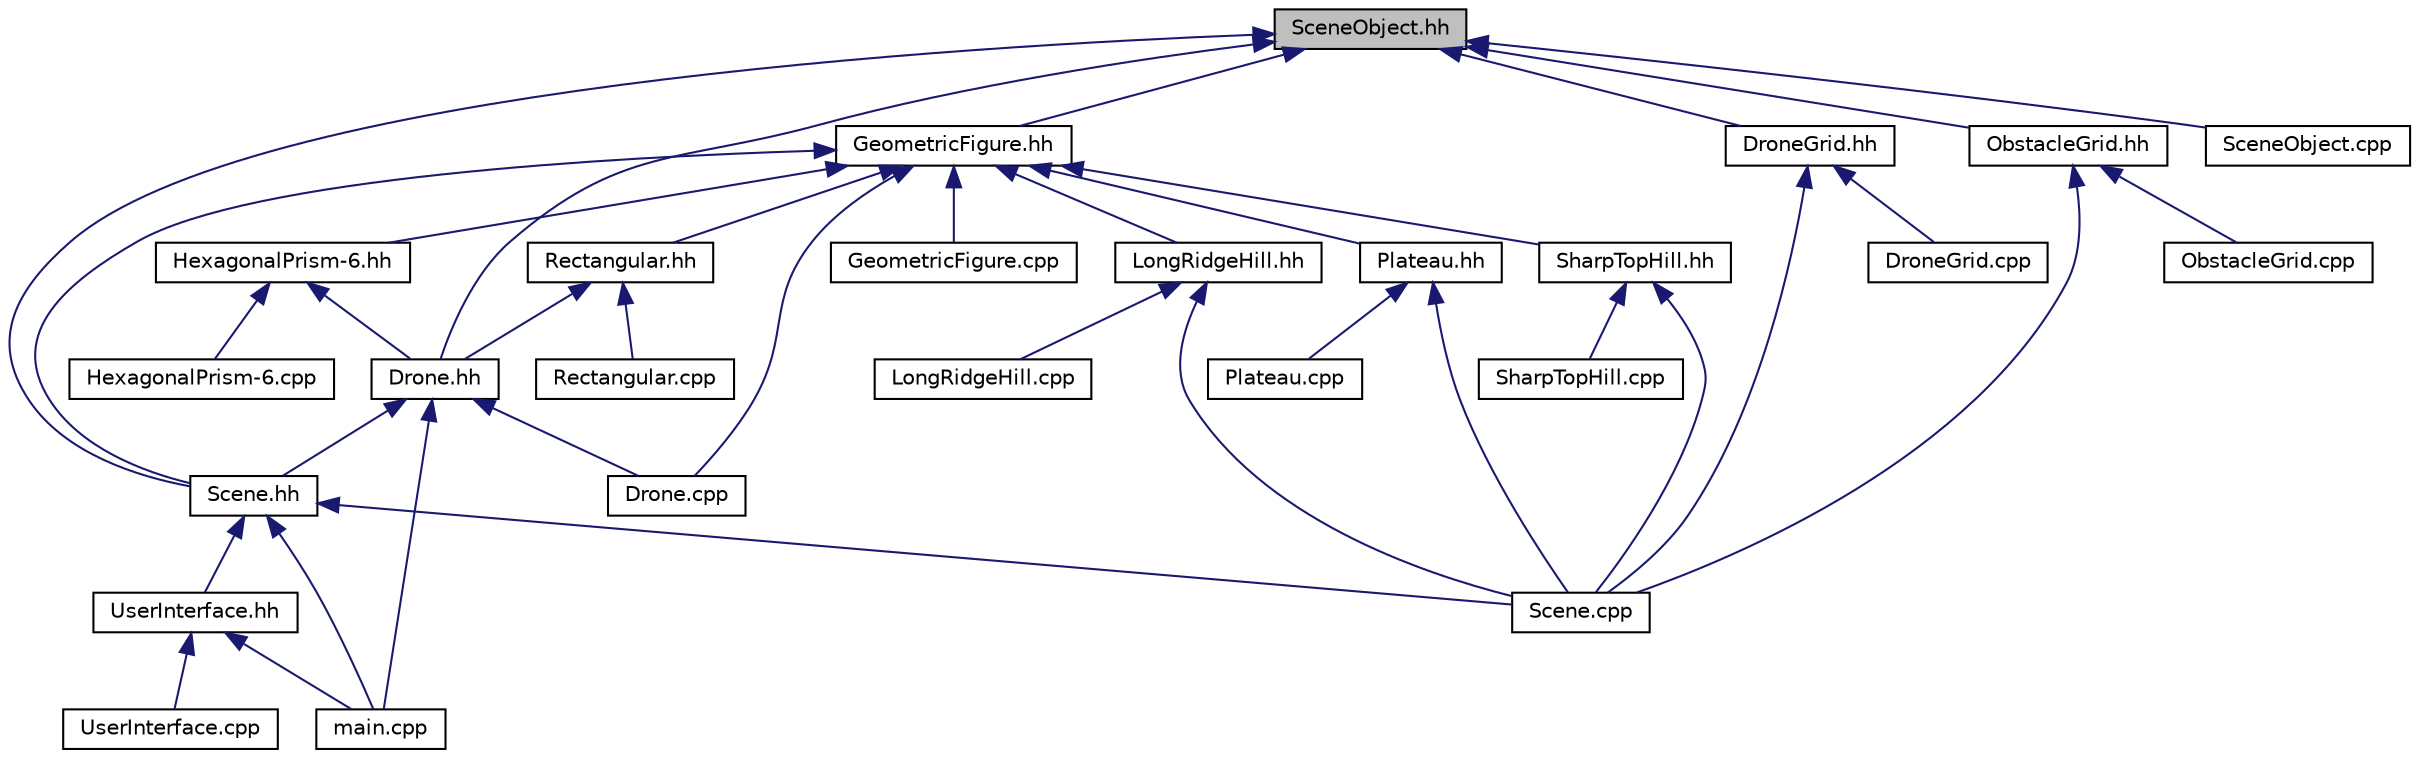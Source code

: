 digraph "SceneObject.hh"
{
 // LATEX_PDF_SIZE
  edge [fontname="Helvetica",fontsize="10",labelfontname="Helvetica",labelfontsize="10"];
  node [fontname="Helvetica",fontsize="10",shape=record];
  Node1 [label="SceneObject.hh",height=0.2,width=0.4,color="black", fillcolor="grey75", style="filled", fontcolor="black",tooltip=" "];
  Node1 -> Node2 [dir="back",color="midnightblue",fontsize="10",style="solid",fontname="Helvetica"];
  Node2 [label="GeometricFigure.hh",height=0.2,width=0.4,color="black", fillcolor="white", style="filled",URL="$_geometric_figure_8hh.html",tooltip=" "];
  Node2 -> Node3 [dir="back",color="midnightblue",fontsize="10",style="solid",fontname="Helvetica"];
  Node3 [label="Rectangular.hh",height=0.2,width=0.4,color="black", fillcolor="white", style="filled",URL="$_rectangular_8hh.html",tooltip=" "];
  Node3 -> Node4 [dir="back",color="midnightblue",fontsize="10",style="solid",fontname="Helvetica"];
  Node4 [label="Drone.hh",height=0.2,width=0.4,color="black", fillcolor="white", style="filled",URL="$_drone_8hh.html",tooltip=" "];
  Node4 -> Node5 [dir="back",color="midnightblue",fontsize="10",style="solid",fontname="Helvetica"];
  Node5 [label="Scene.hh",height=0.2,width=0.4,color="black", fillcolor="white", style="filled",URL="$_scene_8hh.html",tooltip=" "];
  Node5 -> Node6 [dir="back",color="midnightblue",fontsize="10",style="solid",fontname="Helvetica"];
  Node6 [label="UserInterface.hh",height=0.2,width=0.4,color="black", fillcolor="white", style="filled",URL="$_user_interface_8hh.html",tooltip=" "];
  Node6 -> Node7 [dir="back",color="midnightblue",fontsize="10",style="solid",fontname="Helvetica"];
  Node7 [label="main.cpp",height=0.2,width=0.4,color="black", fillcolor="white", style="filled",URL="$main_8cpp.html",tooltip=" "];
  Node6 -> Node8 [dir="back",color="midnightblue",fontsize="10",style="solid",fontname="Helvetica"];
  Node8 [label="UserInterface.cpp",height=0.2,width=0.4,color="black", fillcolor="white", style="filled",URL="$_user_interface_8cpp.html",tooltip=" "];
  Node5 -> Node7 [dir="back",color="midnightblue",fontsize="10",style="solid",fontname="Helvetica"];
  Node5 -> Node9 [dir="back",color="midnightblue",fontsize="10",style="solid",fontname="Helvetica"];
  Node9 [label="Scene.cpp",height=0.2,width=0.4,color="black", fillcolor="white", style="filled",URL="$_scene_8cpp.html",tooltip=" "];
  Node4 -> Node10 [dir="back",color="midnightblue",fontsize="10",style="solid",fontname="Helvetica"];
  Node10 [label="Drone.cpp",height=0.2,width=0.4,color="black", fillcolor="white", style="filled",URL="$_drone_8cpp.html",tooltip=" "];
  Node4 -> Node7 [dir="back",color="midnightblue",fontsize="10",style="solid",fontname="Helvetica"];
  Node3 -> Node11 [dir="back",color="midnightblue",fontsize="10",style="solid",fontname="Helvetica"];
  Node11 [label="Rectangular.cpp",height=0.2,width=0.4,color="black", fillcolor="white", style="filled",URL="$_rectangular_8cpp.html",tooltip=" "];
  Node2 -> Node12 [dir="back",color="midnightblue",fontsize="10",style="solid",fontname="Helvetica"];
  Node12 [label="HexagonalPrism-6.hh",height=0.2,width=0.4,color="black", fillcolor="white", style="filled",URL="$_hexagonal_prism-6_8hh.html",tooltip=" "];
  Node12 -> Node4 [dir="back",color="midnightblue",fontsize="10",style="solid",fontname="Helvetica"];
  Node12 -> Node13 [dir="back",color="midnightblue",fontsize="10",style="solid",fontname="Helvetica"];
  Node13 [label="HexagonalPrism-6.cpp",height=0.2,width=0.4,color="black", fillcolor="white", style="filled",URL="$_hexagonal_prism-6_8cpp.html",tooltip=" "];
  Node2 -> Node14 [dir="back",color="midnightblue",fontsize="10",style="solid",fontname="Helvetica"];
  Node14 [label="LongRidgeHill.hh",height=0.2,width=0.4,color="black", fillcolor="white", style="filled",URL="$_long_ridge_hill_8hh.html",tooltip=" "];
  Node14 -> Node15 [dir="back",color="midnightblue",fontsize="10",style="solid",fontname="Helvetica"];
  Node15 [label="LongRidgeHill.cpp",height=0.2,width=0.4,color="black", fillcolor="white", style="filled",URL="$_long_ridge_hill_8cpp.html",tooltip=" "];
  Node14 -> Node9 [dir="back",color="midnightblue",fontsize="10",style="solid",fontname="Helvetica"];
  Node2 -> Node16 [dir="back",color="midnightblue",fontsize="10",style="solid",fontname="Helvetica"];
  Node16 [label="Plateau.hh",height=0.2,width=0.4,color="black", fillcolor="white", style="filled",URL="$_plateau_8hh.html",tooltip=" "];
  Node16 -> Node17 [dir="back",color="midnightblue",fontsize="10",style="solid",fontname="Helvetica"];
  Node17 [label="Plateau.cpp",height=0.2,width=0.4,color="black", fillcolor="white", style="filled",URL="$_plateau_8cpp.html",tooltip=" "];
  Node16 -> Node9 [dir="back",color="midnightblue",fontsize="10",style="solid",fontname="Helvetica"];
  Node2 -> Node5 [dir="back",color="midnightblue",fontsize="10",style="solid",fontname="Helvetica"];
  Node2 -> Node18 [dir="back",color="midnightblue",fontsize="10",style="solid",fontname="Helvetica"];
  Node18 [label="SharpTopHill.hh",height=0.2,width=0.4,color="black", fillcolor="white", style="filled",URL="$_sharp_top_hill_8hh.html",tooltip=" "];
  Node18 -> Node9 [dir="back",color="midnightblue",fontsize="10",style="solid",fontname="Helvetica"];
  Node18 -> Node19 [dir="back",color="midnightblue",fontsize="10",style="solid",fontname="Helvetica"];
  Node19 [label="SharpTopHill.cpp",height=0.2,width=0.4,color="black", fillcolor="white", style="filled",URL="$_sharp_top_hill_8cpp.html",tooltip=" "];
  Node2 -> Node10 [dir="back",color="midnightblue",fontsize="10",style="solid",fontname="Helvetica"];
  Node2 -> Node20 [dir="back",color="midnightblue",fontsize="10",style="solid",fontname="Helvetica"];
  Node20 [label="GeometricFigure.cpp",height=0.2,width=0.4,color="black", fillcolor="white", style="filled",URL="$_geometric_figure_8cpp.html",tooltip=" "];
  Node1 -> Node4 [dir="back",color="midnightblue",fontsize="10",style="solid",fontname="Helvetica"];
  Node1 -> Node21 [dir="back",color="midnightblue",fontsize="10",style="solid",fontname="Helvetica"];
  Node21 [label="DroneGrid.hh",height=0.2,width=0.4,color="black", fillcolor="white", style="filled",URL="$_drone_grid_8hh.html",tooltip=" "];
  Node21 -> Node22 [dir="back",color="midnightblue",fontsize="10",style="solid",fontname="Helvetica"];
  Node22 [label="DroneGrid.cpp",height=0.2,width=0.4,color="black", fillcolor="white", style="filled",URL="$_drone_grid_8cpp.html",tooltip=" "];
  Node21 -> Node9 [dir="back",color="midnightblue",fontsize="10",style="solid",fontname="Helvetica"];
  Node1 -> Node23 [dir="back",color="midnightblue",fontsize="10",style="solid",fontname="Helvetica"];
  Node23 [label="ObstacleGrid.hh",height=0.2,width=0.4,color="black", fillcolor="white", style="filled",URL="$_obstacle_grid_8hh.html",tooltip=" "];
  Node23 -> Node24 [dir="back",color="midnightblue",fontsize="10",style="solid",fontname="Helvetica"];
  Node24 [label="ObstacleGrid.cpp",height=0.2,width=0.4,color="black", fillcolor="white", style="filled",URL="$_obstacle_grid_8cpp.html",tooltip=" "];
  Node23 -> Node9 [dir="back",color="midnightblue",fontsize="10",style="solid",fontname="Helvetica"];
  Node1 -> Node5 [dir="back",color="midnightblue",fontsize="10",style="solid",fontname="Helvetica"];
  Node1 -> Node25 [dir="back",color="midnightblue",fontsize="10",style="solid",fontname="Helvetica"];
  Node25 [label="SceneObject.cpp",height=0.2,width=0.4,color="black", fillcolor="white", style="filled",URL="$_scene_object_8cpp.html",tooltip=" "];
}
